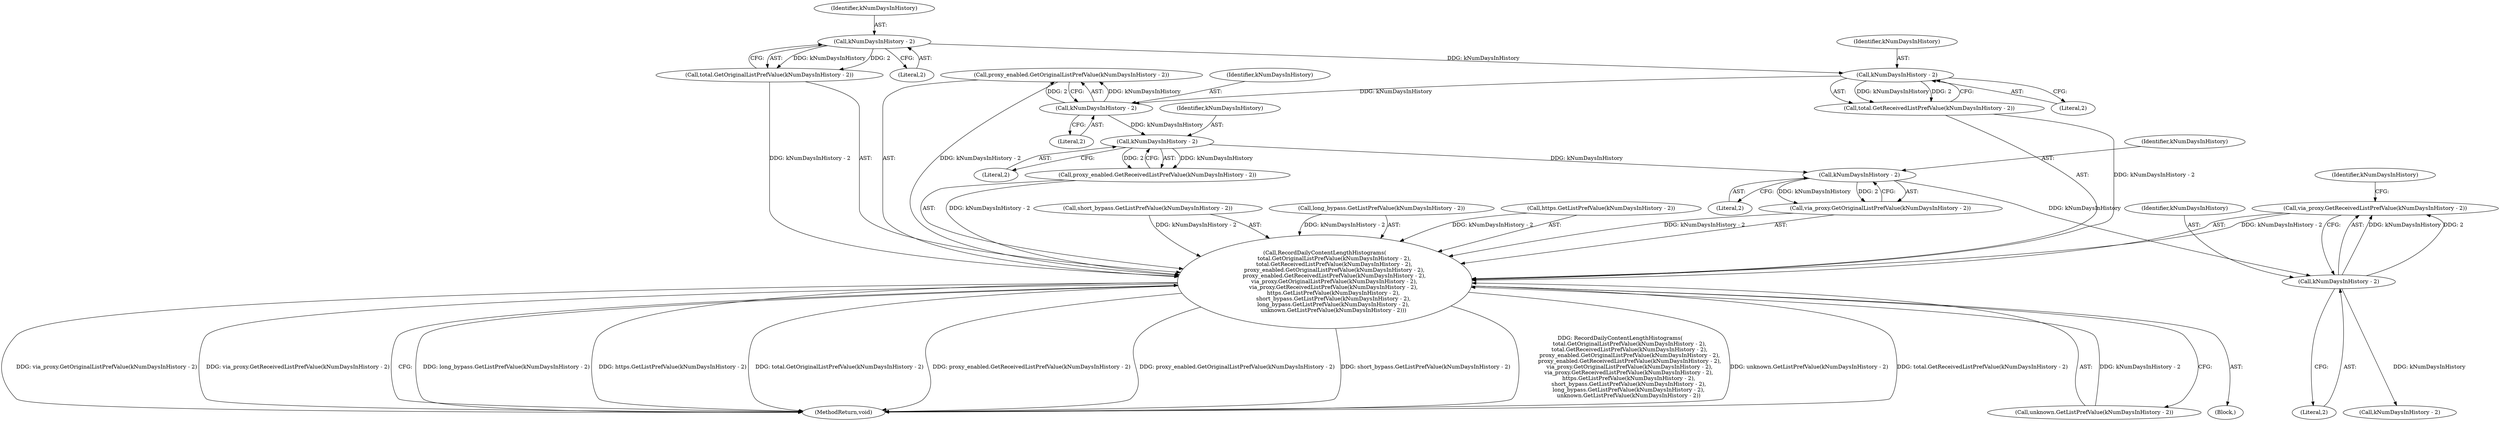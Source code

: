 digraph "0_Chrome_828eab2216a765dea92575c290421c115b8ad028_7@API" {
"1000247" [label="(Call,via_proxy.GetReceivedListPrefValue(kNumDaysInHistory - 2))"];
"1000248" [label="(Call,kNumDaysInHistory - 2)"];
"1000244" [label="(Call,kNumDaysInHistory - 2)"];
"1000240" [label="(Call,kNumDaysInHistory - 2)"];
"1000236" [label="(Call,kNumDaysInHistory - 2)"];
"1000232" [label="(Call,kNumDaysInHistory - 2)"];
"1000228" [label="(Call,kNumDaysInHistory - 2)"];
"1000226" [label="(Call,RecordDailyContentLengthHistograms(\n           total.GetOriginalListPrefValue(kNumDaysInHistory - 2),\n           total.GetReceivedListPrefValue(kNumDaysInHistory - 2),\n           proxy_enabled.GetOriginalListPrefValue(kNumDaysInHistory - 2),\n           proxy_enabled.GetReceivedListPrefValue(kNumDaysInHistory - 2),\n           via_proxy.GetOriginalListPrefValue(kNumDaysInHistory - 2),\n          via_proxy.GetReceivedListPrefValue(kNumDaysInHistory - 2),\n          https.GetListPrefValue(kNumDaysInHistory - 2),\n          short_bypass.GetListPrefValue(kNumDaysInHistory - 2),\n          long_bypass.GetListPrefValue(kNumDaysInHistory - 2),\n          unknown.GetListPrefValue(kNumDaysInHistory - 2)))"];
"1000249" [label="(Identifier,kNumDaysInHistory)"];
"1000242" [label="(Literal,2)"];
"1000241" [label="(Identifier,kNumDaysInHistory)"];
"1000232" [label="(Call,kNumDaysInHistory - 2)"];
"1000240" [label="(Call,kNumDaysInHistory - 2)"];
"1000235" [label="(Call,proxy_enabled.GetOriginalListPrefValue(kNumDaysInHistory - 2))"];
"1000233" [label="(Identifier,kNumDaysInHistory)"];
"1000236" [label="(Call,kNumDaysInHistory - 2)"];
"1000237" [label="(Identifier,kNumDaysInHistory)"];
"1000234" [label="(Literal,2)"];
"1000244" [label="(Call,kNumDaysInHistory - 2)"];
"1000247" [label="(Call,via_proxy.GetReceivedListPrefValue(kNumDaysInHistory - 2))"];
"1000245" [label="(Identifier,kNumDaysInHistory)"];
"1000248" [label="(Call,kNumDaysInHistory - 2)"];
"1000250" [label="(Literal,2)"];
"1000226" [label="(Call,RecordDailyContentLengthHistograms(\n           total.GetOriginalListPrefValue(kNumDaysInHistory - 2),\n           total.GetReceivedListPrefValue(kNumDaysInHistory - 2),\n           proxy_enabled.GetOriginalListPrefValue(kNumDaysInHistory - 2),\n           proxy_enabled.GetReceivedListPrefValue(kNumDaysInHistory - 2),\n           via_proxy.GetOriginalListPrefValue(kNumDaysInHistory - 2),\n          via_proxy.GetReceivedListPrefValue(kNumDaysInHistory - 2),\n          https.GetListPrefValue(kNumDaysInHistory - 2),\n          short_bypass.GetListPrefValue(kNumDaysInHistory - 2),\n          long_bypass.GetListPrefValue(kNumDaysInHistory - 2),\n          unknown.GetListPrefValue(kNumDaysInHistory - 2)))"];
"1000230" [label="(Literal,2)"];
"1000243" [label="(Call,via_proxy.GetOriginalListPrefValue(kNumDaysInHistory - 2))"];
"1000253" [label="(Identifier,kNumDaysInHistory)"];
"1000252" [label="(Call,kNumDaysInHistory - 2)"];
"1000255" [label="(Call,short_bypass.GetListPrefValue(kNumDaysInHistory - 2))"];
"1000227" [label="(Call,total.GetOriginalListPrefValue(kNumDaysInHistory - 2))"];
"1000229" [label="(Identifier,kNumDaysInHistory)"];
"1000225" [label="(Block,)"];
"1000263" [label="(Call,unknown.GetListPrefValue(kNumDaysInHistory - 2))"];
"1000259" [label="(Call,long_bypass.GetListPrefValue(kNumDaysInHistory - 2))"];
"1000267" [label="(MethodReturn,void)"];
"1000238" [label="(Literal,2)"];
"1000231" [label="(Call,total.GetReceivedListPrefValue(kNumDaysInHistory - 2))"];
"1000246" [label="(Literal,2)"];
"1000251" [label="(Call,https.GetListPrefValue(kNumDaysInHistory - 2))"];
"1000239" [label="(Call,proxy_enabled.GetReceivedListPrefValue(kNumDaysInHistory - 2))"];
"1000228" [label="(Call,kNumDaysInHistory - 2)"];
"1000247" -> "1000226"  [label="AST: "];
"1000247" -> "1000248"  [label="CFG: "];
"1000248" -> "1000247"  [label="AST: "];
"1000253" -> "1000247"  [label="CFG: "];
"1000247" -> "1000226"  [label="DDG: kNumDaysInHistory - 2"];
"1000248" -> "1000247"  [label="DDG: kNumDaysInHistory"];
"1000248" -> "1000247"  [label="DDG: 2"];
"1000248" -> "1000250"  [label="CFG: "];
"1000249" -> "1000248"  [label="AST: "];
"1000250" -> "1000248"  [label="AST: "];
"1000244" -> "1000248"  [label="DDG: kNumDaysInHistory"];
"1000248" -> "1000252"  [label="DDG: kNumDaysInHistory"];
"1000244" -> "1000243"  [label="AST: "];
"1000244" -> "1000246"  [label="CFG: "];
"1000245" -> "1000244"  [label="AST: "];
"1000246" -> "1000244"  [label="AST: "];
"1000243" -> "1000244"  [label="CFG: "];
"1000244" -> "1000243"  [label="DDG: kNumDaysInHistory"];
"1000244" -> "1000243"  [label="DDG: 2"];
"1000240" -> "1000244"  [label="DDG: kNumDaysInHistory"];
"1000240" -> "1000239"  [label="AST: "];
"1000240" -> "1000242"  [label="CFG: "];
"1000241" -> "1000240"  [label="AST: "];
"1000242" -> "1000240"  [label="AST: "];
"1000239" -> "1000240"  [label="CFG: "];
"1000240" -> "1000239"  [label="DDG: kNumDaysInHistory"];
"1000240" -> "1000239"  [label="DDG: 2"];
"1000236" -> "1000240"  [label="DDG: kNumDaysInHistory"];
"1000236" -> "1000235"  [label="AST: "];
"1000236" -> "1000238"  [label="CFG: "];
"1000237" -> "1000236"  [label="AST: "];
"1000238" -> "1000236"  [label="AST: "];
"1000235" -> "1000236"  [label="CFG: "];
"1000236" -> "1000235"  [label="DDG: kNumDaysInHistory"];
"1000236" -> "1000235"  [label="DDG: 2"];
"1000232" -> "1000236"  [label="DDG: kNumDaysInHistory"];
"1000232" -> "1000231"  [label="AST: "];
"1000232" -> "1000234"  [label="CFG: "];
"1000233" -> "1000232"  [label="AST: "];
"1000234" -> "1000232"  [label="AST: "];
"1000231" -> "1000232"  [label="CFG: "];
"1000232" -> "1000231"  [label="DDG: kNumDaysInHistory"];
"1000232" -> "1000231"  [label="DDG: 2"];
"1000228" -> "1000232"  [label="DDG: kNumDaysInHistory"];
"1000228" -> "1000227"  [label="AST: "];
"1000228" -> "1000230"  [label="CFG: "];
"1000229" -> "1000228"  [label="AST: "];
"1000230" -> "1000228"  [label="AST: "];
"1000227" -> "1000228"  [label="CFG: "];
"1000228" -> "1000227"  [label="DDG: kNumDaysInHistory"];
"1000228" -> "1000227"  [label="DDG: 2"];
"1000226" -> "1000225"  [label="AST: "];
"1000226" -> "1000263"  [label="CFG: "];
"1000227" -> "1000226"  [label="AST: "];
"1000231" -> "1000226"  [label="AST: "];
"1000235" -> "1000226"  [label="AST: "];
"1000239" -> "1000226"  [label="AST: "];
"1000243" -> "1000226"  [label="AST: "];
"1000251" -> "1000226"  [label="AST: "];
"1000255" -> "1000226"  [label="AST: "];
"1000259" -> "1000226"  [label="AST: "];
"1000263" -> "1000226"  [label="AST: "];
"1000267" -> "1000226"  [label="CFG: "];
"1000226" -> "1000267"  [label="DDG: long_bypass.GetListPrefValue(kNumDaysInHistory - 2)"];
"1000226" -> "1000267"  [label="DDG: https.GetListPrefValue(kNumDaysInHistory - 2)"];
"1000226" -> "1000267"  [label="DDG: total.GetOriginalListPrefValue(kNumDaysInHistory - 2)"];
"1000226" -> "1000267"  [label="DDG: proxy_enabled.GetReceivedListPrefValue(kNumDaysInHistory - 2)"];
"1000226" -> "1000267"  [label="DDG: proxy_enabled.GetOriginalListPrefValue(kNumDaysInHistory - 2)"];
"1000226" -> "1000267"  [label="DDG: short_bypass.GetListPrefValue(kNumDaysInHistory - 2)"];
"1000226" -> "1000267"  [label="DDG: RecordDailyContentLengthHistograms(\n           total.GetOriginalListPrefValue(kNumDaysInHistory - 2),\n           total.GetReceivedListPrefValue(kNumDaysInHistory - 2),\n           proxy_enabled.GetOriginalListPrefValue(kNumDaysInHistory - 2),\n           proxy_enabled.GetReceivedListPrefValue(kNumDaysInHistory - 2),\n           via_proxy.GetOriginalListPrefValue(kNumDaysInHistory - 2),\n          via_proxy.GetReceivedListPrefValue(kNumDaysInHistory - 2),\n          https.GetListPrefValue(kNumDaysInHistory - 2),\n          short_bypass.GetListPrefValue(kNumDaysInHistory - 2),\n          long_bypass.GetListPrefValue(kNumDaysInHistory - 2),\n          unknown.GetListPrefValue(kNumDaysInHistory - 2))"];
"1000226" -> "1000267"  [label="DDG: unknown.GetListPrefValue(kNumDaysInHistory - 2)"];
"1000226" -> "1000267"  [label="DDG: total.GetReceivedListPrefValue(kNumDaysInHistory - 2)"];
"1000226" -> "1000267"  [label="DDG: via_proxy.GetOriginalListPrefValue(kNumDaysInHistory - 2)"];
"1000226" -> "1000267"  [label="DDG: via_proxy.GetReceivedListPrefValue(kNumDaysInHistory - 2)"];
"1000227" -> "1000226"  [label="DDG: kNumDaysInHistory - 2"];
"1000231" -> "1000226"  [label="DDG: kNumDaysInHistory - 2"];
"1000235" -> "1000226"  [label="DDG: kNumDaysInHistory - 2"];
"1000239" -> "1000226"  [label="DDG: kNumDaysInHistory - 2"];
"1000243" -> "1000226"  [label="DDG: kNumDaysInHistory - 2"];
"1000251" -> "1000226"  [label="DDG: kNumDaysInHistory - 2"];
"1000255" -> "1000226"  [label="DDG: kNumDaysInHistory - 2"];
"1000259" -> "1000226"  [label="DDG: kNumDaysInHistory - 2"];
"1000263" -> "1000226"  [label="DDG: kNumDaysInHistory - 2"];
}
